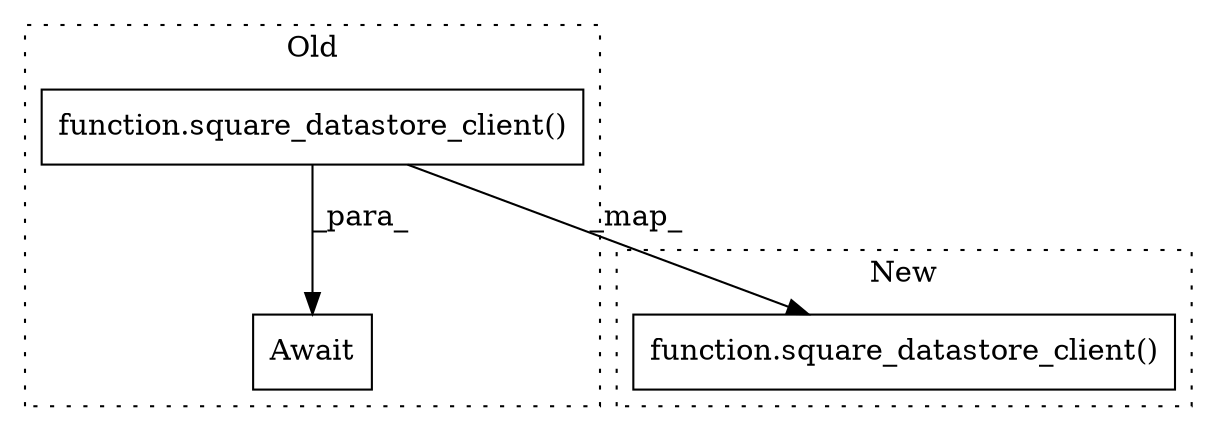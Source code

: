 digraph G {
subgraph cluster0 {
1 [label="function.square_datastore_client()" a="75" s="849" l="243" shape="box"];
3 [label="Await" a="70" s="843" l="6" shape="box"];
label = "Old";
style="dotted";
}
subgraph cluster1 {
2 [label="function.square_datastore_client()" a="75" s="809" l="243" shape="box"];
label = "New";
style="dotted";
}
1 -> 2 [label="_map_"];
1 -> 3 [label="_para_"];
}